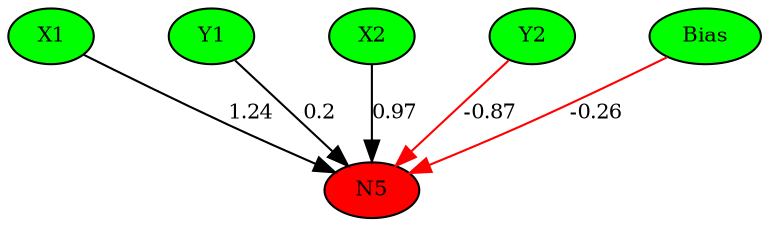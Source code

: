 digraph g { 
N0 [shape=ellipse, label=Bias,fontsize=10,height=0.1,width=0.1,style=filled,fillcolor=green]
N1[shape=ellipse label=X1,fontsize=10,height=0.1,width=0.1,style=filled,fillcolor=green]
N2[shape=ellipse label=Y1,fontsize=10,height=0.1,width=0.1,style=filled,fillcolor=green]
N3[shape=ellipse label=X2,fontsize=10,height=0.1,width=0.1,style=filled,fillcolor=green]
N4[shape=ellipse label=Y2,fontsize=10,height=0.1,width=0.1,style=filled,fillcolor=green]
N5[shape=ellipse,fontsize = 10, height = 0.1, width = 0.1, style = filled, fillcolor = red]
N0 -> N5 [color=red] [arrowType=inv][ label=-0.26,fontsize=10]
N1 -> N5 [color=black] [ label=1.24,fontsize=10]
N2 -> N5 [color=black] [ label=0.2,fontsize=10]
N3 -> N5 [color=black] [ label=0.97,fontsize=10]
N4 -> N5 [color=red] [arrowType=inv][ label=-0.87,fontsize=10]
 { rank=same; 
N5
 } 
 { rank=same; 
N1 ->N2 ->N3 ->N4 ->N0 [style=invis]
 } 
}
